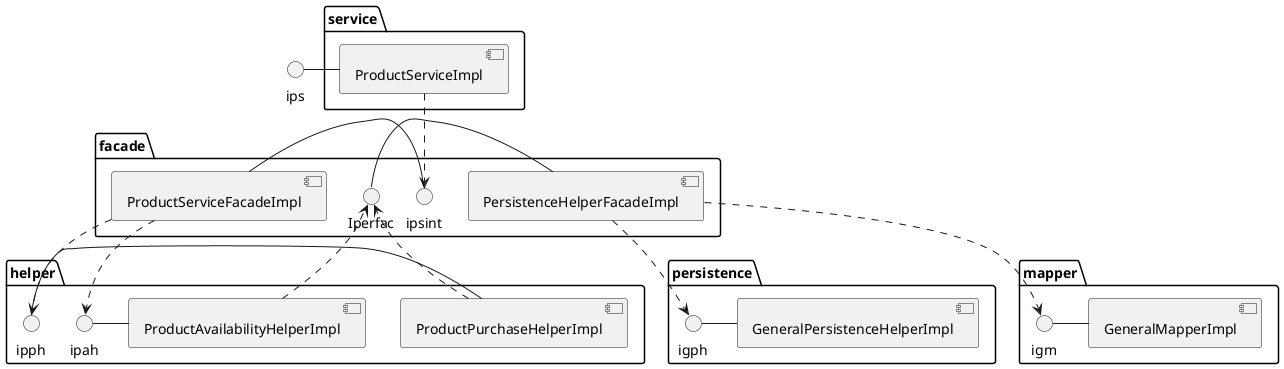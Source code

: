 @startuml


() ips


package "service" {

	ips-[ProductServiceImpl]
   
}

package "facade" {
    ipsint-[ProductServiceFacadeImpl]
    [ProductServiceImpl]..>ipsint 
	Iperfac-[PersistenceHelperFacadeImpl]

}

package "helper" {
	ipph - [ProductPurchaseHelperImpl]
    ipah - [ProductAvailabilityHelperImpl]
    [ProductServiceFacadeImpl] ..> ipph
    [ProductServiceFacadeImpl] ..> ipah
    [ProductPurchaseHelperImpl] ..> Iperfac
    [ProductAvailabilityHelperImpl] ..> Iperfac




}


package "persistence" {
	igph-[GeneralPersistenceHelperImpl]
    [PersistenceHelperFacadeImpl]..>igph   
}

package "mapper"{
	igm-[GeneralMapperImpl]
    [PersistenceHelperFacadeImpl]..>igm    
}








@enduml